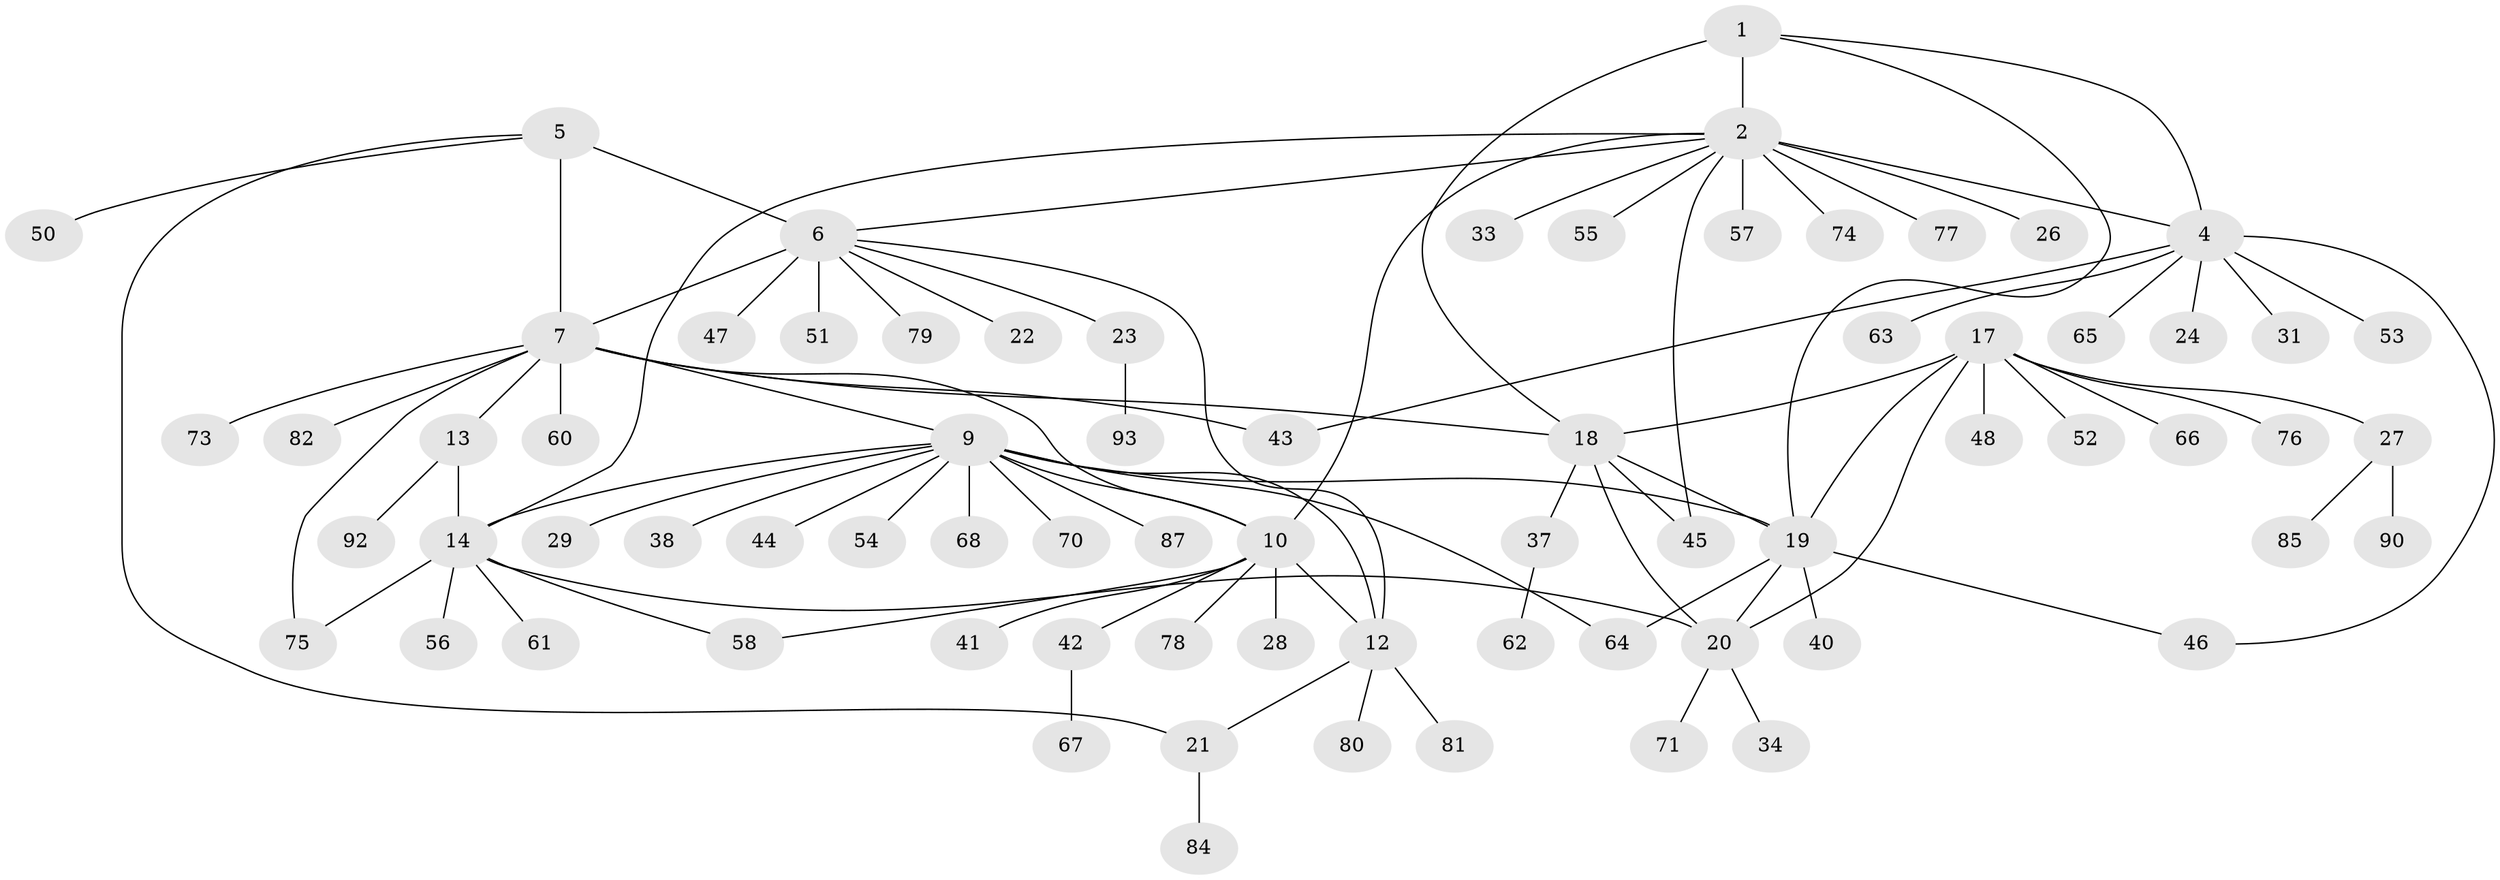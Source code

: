 // original degree distribution, {5: 0.043010752688172046, 6: 0.03225806451612903, 10: 0.043010752688172046, 4: 0.03225806451612903, 12: 0.010752688172043012, 9: 0.03225806451612903, 7: 0.021505376344086023, 3: 0.03225806451612903, 8: 0.010752688172043012, 1: 0.5591397849462365, 2: 0.1827956989247312}
// Generated by graph-tools (version 1.1) at 2025/42/03/06/25 10:42:11]
// undirected, 73 vertices, 94 edges
graph export_dot {
graph [start="1"]
  node [color=gray90,style=filled];
  1 [super="+86"];
  2 [super="+3"];
  4 [super="+35"];
  5 [super="+83"];
  6 [super="+8"];
  7 [super="+59"];
  9 [super="+11"];
  10 [super="+32"];
  12 [super="+25"];
  13 [super="+16"];
  14 [super="+15"];
  17 [super="+72"];
  18 [super="+30"];
  19 [super="+36"];
  20;
  21;
  22;
  23;
  24;
  26;
  27 [super="+39"];
  28;
  29;
  31;
  33 [super="+89"];
  34;
  37 [super="+49"];
  38;
  40;
  41;
  42;
  43;
  44;
  45;
  46 [super="+91"];
  47;
  48;
  50;
  51 [super="+88"];
  52;
  53;
  54;
  55;
  56;
  57;
  58;
  60 [super="+69"];
  61;
  62;
  63;
  64;
  65;
  66;
  67;
  68;
  70;
  71;
  73;
  74;
  75;
  76;
  77;
  78;
  79;
  80;
  81;
  82;
  84;
  85;
  87;
  90;
  92;
  93;
  1 -- 2 [weight=2];
  1 -- 4;
  1 -- 19;
  1 -- 18;
  2 -- 4 [weight=2];
  2 -- 10;
  2 -- 14;
  2 -- 55;
  2 -- 33;
  2 -- 74;
  2 -- 45;
  2 -- 77;
  2 -- 57;
  2 -- 26;
  2 -- 6;
  4 -- 24;
  4 -- 31;
  4 -- 46;
  4 -- 53;
  4 -- 63;
  4 -- 65;
  4 -- 43;
  5 -- 6 [weight=2];
  5 -- 7;
  5 -- 21;
  5 -- 50;
  6 -- 7 [weight=2];
  6 -- 79;
  6 -- 12;
  6 -- 47;
  6 -- 51;
  6 -- 22;
  6 -- 23;
  7 -- 18;
  7 -- 43;
  7 -- 60;
  7 -- 73;
  7 -- 75;
  7 -- 82;
  7 -- 13;
  7 -- 10;
  7 -- 9;
  9 -- 10 [weight=2];
  9 -- 12 [weight=2];
  9 -- 14;
  9 -- 19;
  9 -- 29;
  9 -- 38;
  9 -- 44;
  9 -- 54;
  9 -- 68;
  9 -- 64;
  9 -- 70;
  9 -- 87;
  10 -- 12;
  10 -- 28;
  10 -- 41;
  10 -- 42;
  10 -- 58;
  10 -- 78;
  12 -- 80;
  12 -- 81;
  12 -- 21;
  13 -- 14 [weight=4];
  13 -- 92;
  14 -- 61;
  14 -- 20;
  14 -- 56;
  14 -- 58;
  14 -- 75;
  17 -- 18;
  17 -- 19;
  17 -- 20;
  17 -- 27;
  17 -- 48;
  17 -- 52;
  17 -- 66;
  17 -- 76;
  18 -- 19;
  18 -- 20;
  18 -- 45;
  18 -- 37;
  19 -- 20;
  19 -- 40;
  19 -- 46;
  19 -- 64;
  20 -- 34;
  20 -- 71;
  21 -- 84;
  23 -- 93;
  27 -- 85;
  27 -- 90;
  37 -- 62;
  42 -- 67;
}
